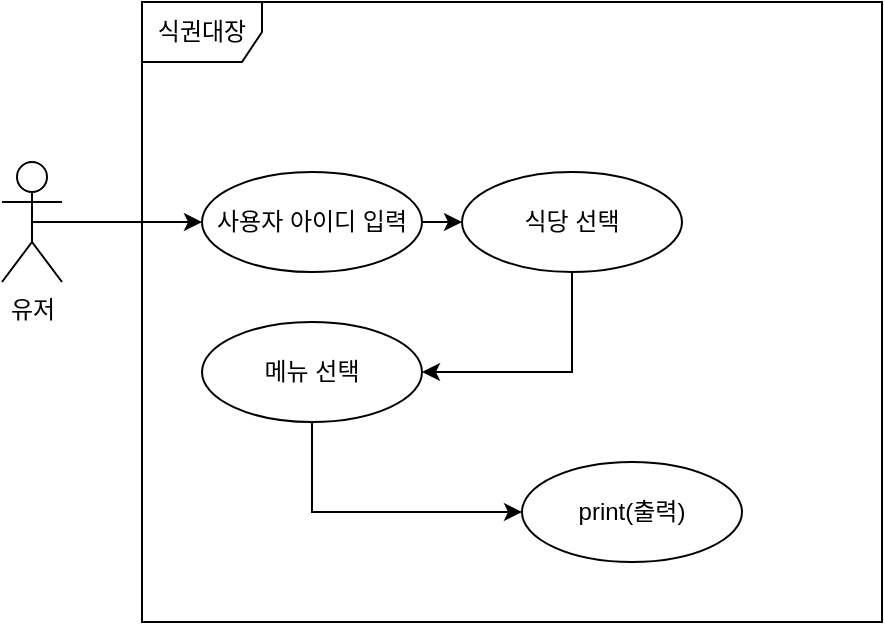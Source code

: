<mxfile version="21.6.2" type="github">
  <diagram name="페이지-1" id="IvVYadnTeio37xQ9NraE">
    <mxGraphModel dx="654" dy="387" grid="1" gridSize="10" guides="1" tooltips="1" connect="1" arrows="1" fold="1" page="1" pageScale="1" pageWidth="827" pageHeight="1169" math="0" shadow="0">
      <root>
        <mxCell id="0" />
        <mxCell id="1" parent="0" />
        <mxCell id="kHCs65Oalox_ETTBuTD6-6" style="edgeStyle=orthogonalEdgeStyle;rounded=0;orthogonalLoop=1;jettySize=auto;html=1;exitX=0.5;exitY=0.5;exitDx=0;exitDy=0;exitPerimeter=0;entryX=0;entryY=0.5;entryDx=0;entryDy=0;" edge="1" parent="1" source="kHCs65Oalox_ETTBuTD6-1" target="kHCs65Oalox_ETTBuTD6-8">
          <mxGeometry relative="1" as="geometry">
            <mxPoint x="160" y="300" as="targetPoint" />
          </mxGeometry>
        </mxCell>
        <mxCell id="kHCs65Oalox_ETTBuTD6-1" value="유저&lt;br&gt;" style="shape=umlActor;verticalLabelPosition=bottom;verticalAlign=top;html=1;outlineConnect=0;" vertex="1" parent="1">
          <mxGeometry x="60" y="270" width="30" height="60" as="geometry" />
        </mxCell>
        <mxCell id="kHCs65Oalox_ETTBuTD6-4" value="식권대장" style="shape=umlFrame;whiteSpace=wrap;html=1;pointerEvents=0;" vertex="1" parent="1">
          <mxGeometry x="130" y="190" width="370" height="310" as="geometry" />
        </mxCell>
        <mxCell id="kHCs65Oalox_ETTBuTD6-10" style="edgeStyle=orthogonalEdgeStyle;rounded=0;orthogonalLoop=1;jettySize=auto;html=1;exitX=1;exitY=0.5;exitDx=0;exitDy=0;entryX=0;entryY=0.5;entryDx=0;entryDy=0;" edge="1" parent="1" source="kHCs65Oalox_ETTBuTD6-8" target="kHCs65Oalox_ETTBuTD6-9">
          <mxGeometry relative="1" as="geometry" />
        </mxCell>
        <mxCell id="kHCs65Oalox_ETTBuTD6-8" value="사용자 아이디 입력" style="ellipse;whiteSpace=wrap;html=1;" vertex="1" parent="1">
          <mxGeometry x="160" y="275" width="110" height="50" as="geometry" />
        </mxCell>
        <mxCell id="kHCs65Oalox_ETTBuTD6-14" style="edgeStyle=orthogonalEdgeStyle;rounded=0;orthogonalLoop=1;jettySize=auto;html=1;exitX=0.5;exitY=1;exitDx=0;exitDy=0;entryX=1;entryY=0.5;entryDx=0;entryDy=0;" edge="1" parent="1" source="kHCs65Oalox_ETTBuTD6-9" target="kHCs65Oalox_ETTBuTD6-12">
          <mxGeometry relative="1" as="geometry" />
        </mxCell>
        <mxCell id="kHCs65Oalox_ETTBuTD6-9" value="식당 선택" style="ellipse;whiteSpace=wrap;html=1;" vertex="1" parent="1">
          <mxGeometry x="290" y="275" width="110" height="50" as="geometry" />
        </mxCell>
        <mxCell id="kHCs65Oalox_ETTBuTD6-16" style="edgeStyle=orthogonalEdgeStyle;rounded=0;orthogonalLoop=1;jettySize=auto;html=1;exitX=0.5;exitY=1;exitDx=0;exitDy=0;entryX=0;entryY=0.5;entryDx=0;entryDy=0;" edge="1" parent="1" source="kHCs65Oalox_ETTBuTD6-12" target="kHCs65Oalox_ETTBuTD6-15">
          <mxGeometry relative="1" as="geometry" />
        </mxCell>
        <mxCell id="kHCs65Oalox_ETTBuTD6-12" value="메뉴 선택" style="ellipse;whiteSpace=wrap;html=1;" vertex="1" parent="1">
          <mxGeometry x="160" y="350" width="110" height="50" as="geometry" />
        </mxCell>
        <mxCell id="kHCs65Oalox_ETTBuTD6-15" value="print(출력)" style="ellipse;whiteSpace=wrap;html=1;" vertex="1" parent="1">
          <mxGeometry x="320" y="420" width="110" height="50" as="geometry" />
        </mxCell>
      </root>
    </mxGraphModel>
  </diagram>
</mxfile>

